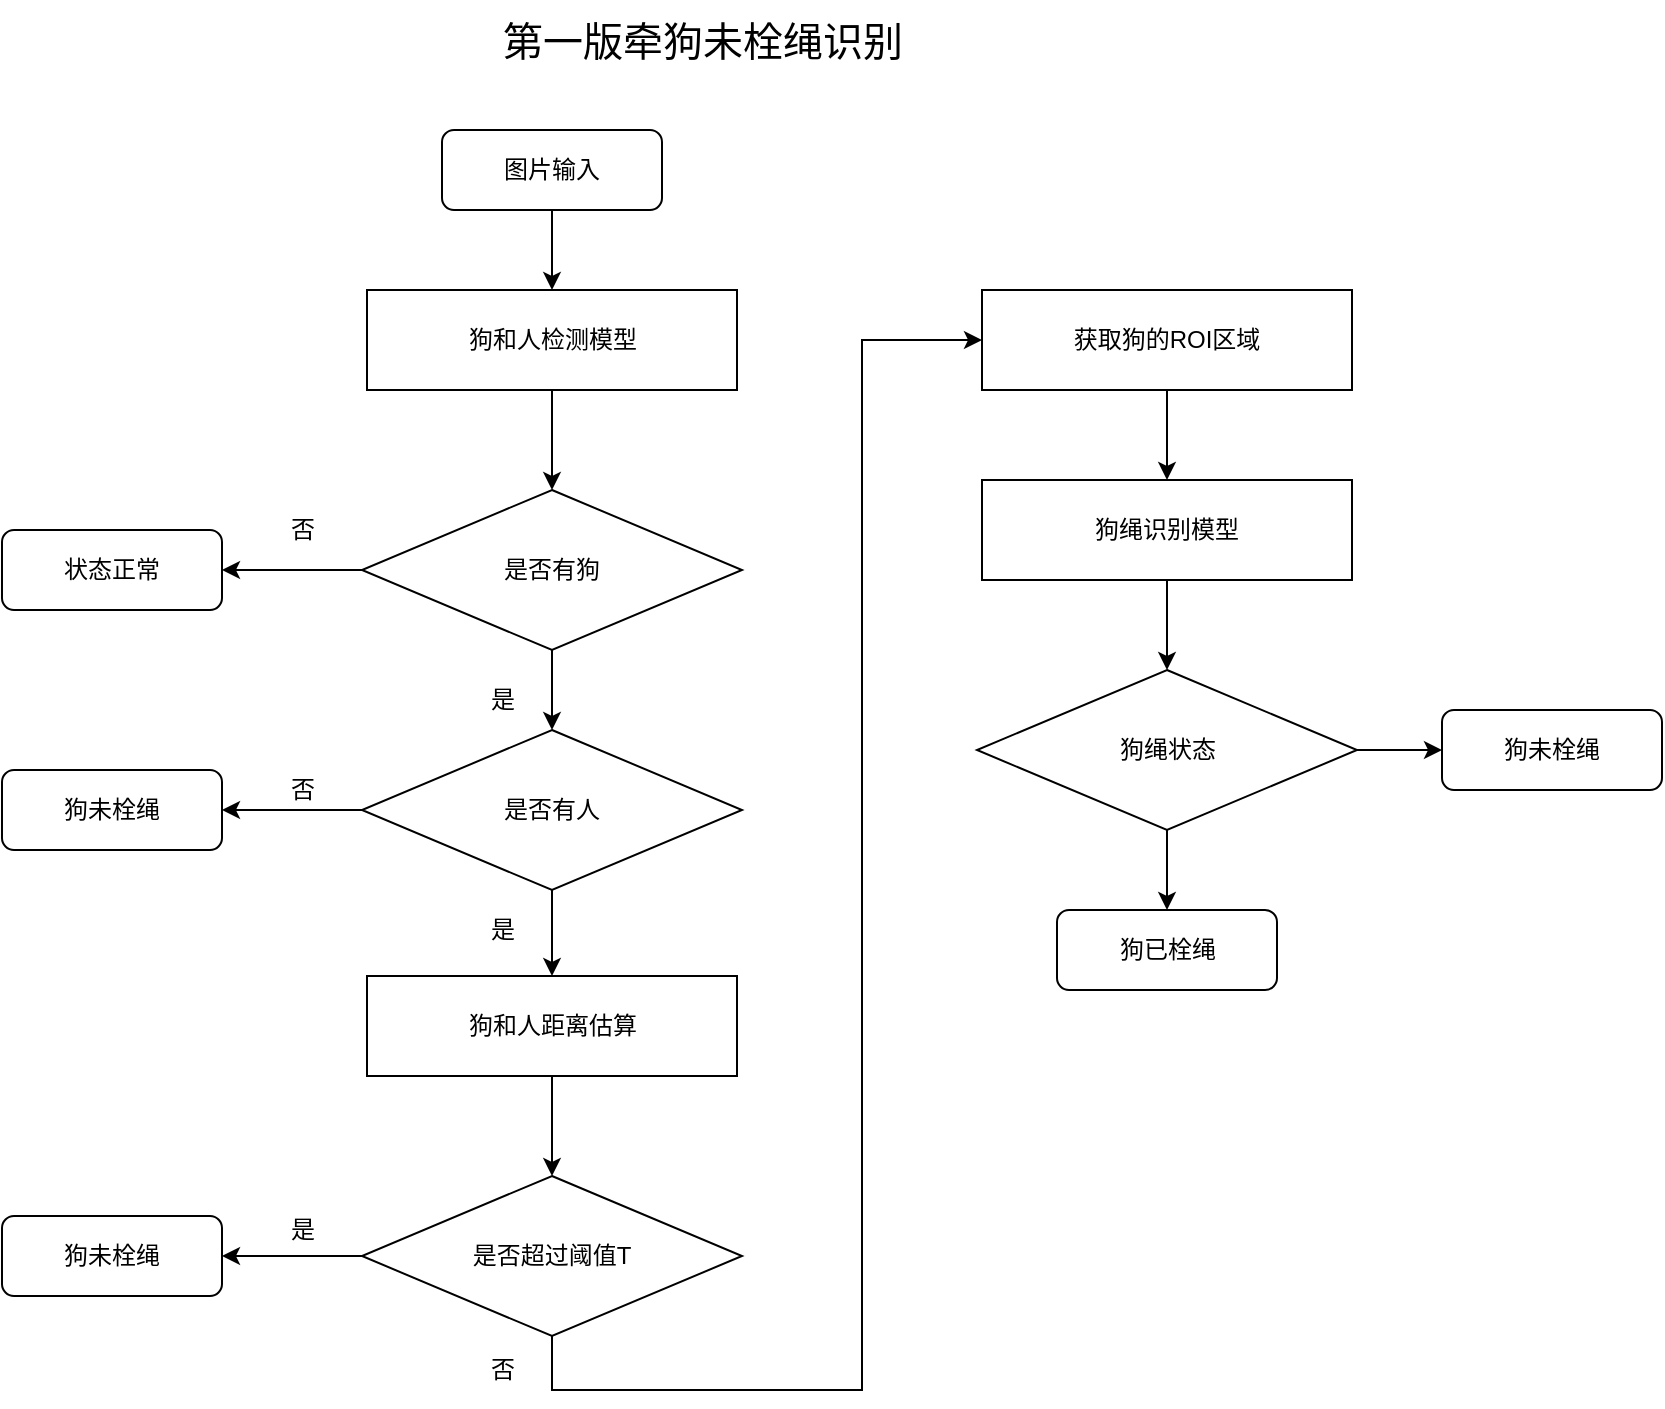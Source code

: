 <mxfile version="20.2.0" type="github">
  <diagram id="C5RBs43oDa-KdzZeNtuy" name="Page-1">
    <mxGraphModel dx="2182" dy="805" grid="1" gridSize="10" guides="1" tooltips="1" connect="1" arrows="1" fold="1" page="1" pageScale="1" pageWidth="827" pageHeight="1169" math="0" shadow="0">
      <root>
        <mxCell id="WIyWlLk6GJQsqaUBKTNV-0" />
        <mxCell id="WIyWlLk6GJQsqaUBKTNV-1" parent="WIyWlLk6GJQsqaUBKTNV-0" />
        <mxCell id="5en3B6j00g3Lg-ZKNnO_-3" value="" style="edgeStyle=orthogonalEdgeStyle;rounded=0;orthogonalLoop=1;jettySize=auto;html=1;" edge="1" parent="WIyWlLk6GJQsqaUBKTNV-1" source="5en3B6j00g3Lg-ZKNnO_-0" target="5en3B6j00g3Lg-ZKNnO_-1">
          <mxGeometry relative="1" as="geometry" />
        </mxCell>
        <mxCell id="5en3B6j00g3Lg-ZKNnO_-0" value="图片输入" style="rounded=1;whiteSpace=wrap;html=1;" vertex="1" parent="WIyWlLk6GJQsqaUBKTNV-1">
          <mxGeometry x="170" y="80" width="110" height="40" as="geometry" />
        </mxCell>
        <mxCell id="5en3B6j00g3Lg-ZKNnO_-4" value="" style="edgeStyle=orthogonalEdgeStyle;rounded=0;orthogonalLoop=1;jettySize=auto;html=1;" edge="1" parent="WIyWlLk6GJQsqaUBKTNV-1" source="5en3B6j00g3Lg-ZKNnO_-1" target="5en3B6j00g3Lg-ZKNnO_-2">
          <mxGeometry relative="1" as="geometry" />
        </mxCell>
        <mxCell id="5en3B6j00g3Lg-ZKNnO_-1" value="狗和人检测模型" style="rounded=0;whiteSpace=wrap;html=1;" vertex="1" parent="WIyWlLk6GJQsqaUBKTNV-1">
          <mxGeometry x="132.5" y="160" width="185" height="50" as="geometry" />
        </mxCell>
        <mxCell id="5en3B6j00g3Lg-ZKNnO_-7" value="" style="edgeStyle=orthogonalEdgeStyle;rounded=0;orthogonalLoop=1;jettySize=auto;html=1;" edge="1" parent="WIyWlLk6GJQsqaUBKTNV-1" source="5en3B6j00g3Lg-ZKNnO_-2" target="5en3B6j00g3Lg-ZKNnO_-6">
          <mxGeometry relative="1" as="geometry" />
        </mxCell>
        <mxCell id="5en3B6j00g3Lg-ZKNnO_-13" value="" style="edgeStyle=orthogonalEdgeStyle;rounded=0;orthogonalLoop=1;jettySize=auto;html=1;" edge="1" parent="WIyWlLk6GJQsqaUBKTNV-1" source="5en3B6j00g3Lg-ZKNnO_-2" target="5en3B6j00g3Lg-ZKNnO_-9">
          <mxGeometry relative="1" as="geometry" />
        </mxCell>
        <mxCell id="5en3B6j00g3Lg-ZKNnO_-2" value="是否有狗" style="rhombus;whiteSpace=wrap;html=1;" vertex="1" parent="WIyWlLk6GJQsqaUBKTNV-1">
          <mxGeometry x="130" y="260" width="190" height="80" as="geometry" />
        </mxCell>
        <mxCell id="5en3B6j00g3Lg-ZKNnO_-6" value="状态正常" style="rounded=1;whiteSpace=wrap;html=1;" vertex="1" parent="WIyWlLk6GJQsqaUBKTNV-1">
          <mxGeometry x="-50" y="280" width="110" height="40" as="geometry" />
        </mxCell>
        <mxCell id="5en3B6j00g3Lg-ZKNnO_-8" value="否" style="text;html=1;align=center;verticalAlign=middle;resizable=0;points=[];autosize=1;strokeColor=none;fillColor=none;" vertex="1" parent="WIyWlLk6GJQsqaUBKTNV-1">
          <mxGeometry x="80" y="265" width="40" height="30" as="geometry" />
        </mxCell>
        <mxCell id="5en3B6j00g3Lg-ZKNnO_-11" value="" style="edgeStyle=orthogonalEdgeStyle;rounded=0;orthogonalLoop=1;jettySize=auto;html=1;" edge="1" parent="WIyWlLk6GJQsqaUBKTNV-1" source="5en3B6j00g3Lg-ZKNnO_-9" target="5en3B6j00g3Lg-ZKNnO_-10">
          <mxGeometry relative="1" as="geometry" />
        </mxCell>
        <mxCell id="5en3B6j00g3Lg-ZKNnO_-17" value="" style="edgeStyle=orthogonalEdgeStyle;rounded=0;orthogonalLoop=1;jettySize=auto;html=1;" edge="1" parent="WIyWlLk6GJQsqaUBKTNV-1" source="5en3B6j00g3Lg-ZKNnO_-9" target="5en3B6j00g3Lg-ZKNnO_-16">
          <mxGeometry relative="1" as="geometry" />
        </mxCell>
        <mxCell id="5en3B6j00g3Lg-ZKNnO_-9" value="是否有人" style="rhombus;whiteSpace=wrap;html=1;" vertex="1" parent="WIyWlLk6GJQsqaUBKTNV-1">
          <mxGeometry x="130" y="380" width="190" height="80" as="geometry" />
        </mxCell>
        <mxCell id="5en3B6j00g3Lg-ZKNnO_-10" value="狗未栓绳" style="rounded=1;whiteSpace=wrap;html=1;" vertex="1" parent="WIyWlLk6GJQsqaUBKTNV-1">
          <mxGeometry x="-50" y="400" width="110" height="40" as="geometry" />
        </mxCell>
        <mxCell id="5en3B6j00g3Lg-ZKNnO_-12" value="否" style="text;html=1;align=center;verticalAlign=middle;resizable=0;points=[];autosize=1;strokeColor=none;fillColor=none;" vertex="1" parent="WIyWlLk6GJQsqaUBKTNV-1">
          <mxGeometry x="80" y="395" width="40" height="30" as="geometry" />
        </mxCell>
        <mxCell id="5en3B6j00g3Lg-ZKNnO_-14" value="是" style="text;html=1;align=center;verticalAlign=middle;resizable=0;points=[];autosize=1;strokeColor=none;fillColor=none;" vertex="1" parent="WIyWlLk6GJQsqaUBKTNV-1">
          <mxGeometry x="180" y="350" width="40" height="30" as="geometry" />
        </mxCell>
        <mxCell id="5en3B6j00g3Lg-ZKNnO_-23" value="" style="edgeStyle=orthogonalEdgeStyle;rounded=0;orthogonalLoop=1;jettySize=auto;html=1;" edge="1" parent="WIyWlLk6GJQsqaUBKTNV-1" source="5en3B6j00g3Lg-ZKNnO_-16" target="5en3B6j00g3Lg-ZKNnO_-19">
          <mxGeometry relative="1" as="geometry" />
        </mxCell>
        <mxCell id="5en3B6j00g3Lg-ZKNnO_-16" value="狗和人距离估算" style="rounded=0;whiteSpace=wrap;html=1;" vertex="1" parent="WIyWlLk6GJQsqaUBKTNV-1">
          <mxGeometry x="132.5" y="503" width="185" height="50" as="geometry" />
        </mxCell>
        <mxCell id="5en3B6j00g3Lg-ZKNnO_-18" value="是" style="text;html=1;align=center;verticalAlign=middle;resizable=0;points=[];autosize=1;strokeColor=none;fillColor=none;" vertex="1" parent="WIyWlLk6GJQsqaUBKTNV-1">
          <mxGeometry x="180" y="465" width="40" height="30" as="geometry" />
        </mxCell>
        <mxCell id="5en3B6j00g3Lg-ZKNnO_-21" value="" style="edgeStyle=orthogonalEdgeStyle;rounded=0;orthogonalLoop=1;jettySize=auto;html=1;" edge="1" parent="WIyWlLk6GJQsqaUBKTNV-1" source="5en3B6j00g3Lg-ZKNnO_-19" target="5en3B6j00g3Lg-ZKNnO_-20">
          <mxGeometry relative="1" as="geometry" />
        </mxCell>
        <mxCell id="5en3B6j00g3Lg-ZKNnO_-25" style="edgeStyle=orthogonalEdgeStyle;rounded=0;orthogonalLoop=1;jettySize=auto;html=1;entryX=0;entryY=0.5;entryDx=0;entryDy=0;exitX=0.5;exitY=1;exitDx=0;exitDy=0;" edge="1" parent="WIyWlLk6GJQsqaUBKTNV-1" source="5en3B6j00g3Lg-ZKNnO_-19" target="5en3B6j00g3Lg-ZKNnO_-24">
          <mxGeometry relative="1" as="geometry">
            <Array as="points">
              <mxPoint x="225" y="710" />
              <mxPoint x="380" y="710" />
              <mxPoint x="380" y="185" />
            </Array>
          </mxGeometry>
        </mxCell>
        <mxCell id="5en3B6j00g3Lg-ZKNnO_-19" value="是否超过阈值T" style="rhombus;whiteSpace=wrap;html=1;" vertex="1" parent="WIyWlLk6GJQsqaUBKTNV-1">
          <mxGeometry x="130" y="603" width="190" height="80" as="geometry" />
        </mxCell>
        <mxCell id="5en3B6j00g3Lg-ZKNnO_-20" value="狗未栓绳" style="rounded=1;whiteSpace=wrap;html=1;" vertex="1" parent="WIyWlLk6GJQsqaUBKTNV-1">
          <mxGeometry x="-50" y="623" width="110" height="40" as="geometry" />
        </mxCell>
        <mxCell id="5en3B6j00g3Lg-ZKNnO_-22" value="是" style="text;html=1;align=center;verticalAlign=middle;resizable=0;points=[];autosize=1;strokeColor=none;fillColor=none;" vertex="1" parent="WIyWlLk6GJQsqaUBKTNV-1">
          <mxGeometry x="80" y="615" width="40" height="30" as="geometry" />
        </mxCell>
        <mxCell id="5en3B6j00g3Lg-ZKNnO_-28" value="" style="edgeStyle=orthogonalEdgeStyle;rounded=0;orthogonalLoop=1;jettySize=auto;html=1;" edge="1" parent="WIyWlLk6GJQsqaUBKTNV-1" source="5en3B6j00g3Lg-ZKNnO_-24" target="5en3B6j00g3Lg-ZKNnO_-27">
          <mxGeometry relative="1" as="geometry" />
        </mxCell>
        <mxCell id="5en3B6j00g3Lg-ZKNnO_-24" value="获取狗的ROI区域" style="rounded=0;whiteSpace=wrap;html=1;" vertex="1" parent="WIyWlLk6GJQsqaUBKTNV-1">
          <mxGeometry x="440" y="160" width="185" height="50" as="geometry" />
        </mxCell>
        <mxCell id="5en3B6j00g3Lg-ZKNnO_-26" value="否" style="text;html=1;align=center;verticalAlign=middle;resizable=0;points=[];autosize=1;strokeColor=none;fillColor=none;" vertex="1" parent="WIyWlLk6GJQsqaUBKTNV-1">
          <mxGeometry x="180" y="685" width="40" height="30" as="geometry" />
        </mxCell>
        <mxCell id="5en3B6j00g3Lg-ZKNnO_-31" value="" style="edgeStyle=orthogonalEdgeStyle;rounded=0;orthogonalLoop=1;jettySize=auto;html=1;" edge="1" parent="WIyWlLk6GJQsqaUBKTNV-1" source="5en3B6j00g3Lg-ZKNnO_-27" target="5en3B6j00g3Lg-ZKNnO_-30">
          <mxGeometry relative="1" as="geometry" />
        </mxCell>
        <mxCell id="5en3B6j00g3Lg-ZKNnO_-27" value="狗绳识别模型" style="rounded=0;whiteSpace=wrap;html=1;" vertex="1" parent="WIyWlLk6GJQsqaUBKTNV-1">
          <mxGeometry x="440" y="255" width="185" height="50" as="geometry" />
        </mxCell>
        <mxCell id="5en3B6j00g3Lg-ZKNnO_-29" value="狗未栓绳" style="rounded=1;whiteSpace=wrap;html=1;" vertex="1" parent="WIyWlLk6GJQsqaUBKTNV-1">
          <mxGeometry x="670" y="370" width="110" height="40" as="geometry" />
        </mxCell>
        <mxCell id="5en3B6j00g3Lg-ZKNnO_-32" value="" style="edgeStyle=orthogonalEdgeStyle;rounded=0;orthogonalLoop=1;jettySize=auto;html=1;" edge="1" parent="WIyWlLk6GJQsqaUBKTNV-1" source="5en3B6j00g3Lg-ZKNnO_-30" target="5en3B6j00g3Lg-ZKNnO_-29">
          <mxGeometry relative="1" as="geometry" />
        </mxCell>
        <mxCell id="5en3B6j00g3Lg-ZKNnO_-34" value="" style="edgeStyle=orthogonalEdgeStyle;rounded=0;orthogonalLoop=1;jettySize=auto;html=1;" edge="1" parent="WIyWlLk6GJQsqaUBKTNV-1" source="5en3B6j00g3Lg-ZKNnO_-30" target="5en3B6j00g3Lg-ZKNnO_-33">
          <mxGeometry relative="1" as="geometry" />
        </mxCell>
        <mxCell id="5en3B6j00g3Lg-ZKNnO_-30" value="狗绳状态" style="rhombus;whiteSpace=wrap;html=1;" vertex="1" parent="WIyWlLk6GJQsqaUBKTNV-1">
          <mxGeometry x="437.5" y="350" width="190" height="80" as="geometry" />
        </mxCell>
        <mxCell id="5en3B6j00g3Lg-ZKNnO_-33" value="狗已栓绳" style="rounded=1;whiteSpace=wrap;html=1;" vertex="1" parent="WIyWlLk6GJQsqaUBKTNV-1">
          <mxGeometry x="477.5" y="470" width="110" height="40" as="geometry" />
        </mxCell>
        <mxCell id="5en3B6j00g3Lg-ZKNnO_-35" value="第一版牵狗未栓绳识别" style="text;html=1;align=center;verticalAlign=middle;resizable=0;points=[];autosize=1;strokeColor=none;fillColor=none;fontSize=20;" vertex="1" parent="WIyWlLk6GJQsqaUBKTNV-1">
          <mxGeometry x="190" y="15" width="220" height="40" as="geometry" />
        </mxCell>
      </root>
    </mxGraphModel>
  </diagram>
</mxfile>
